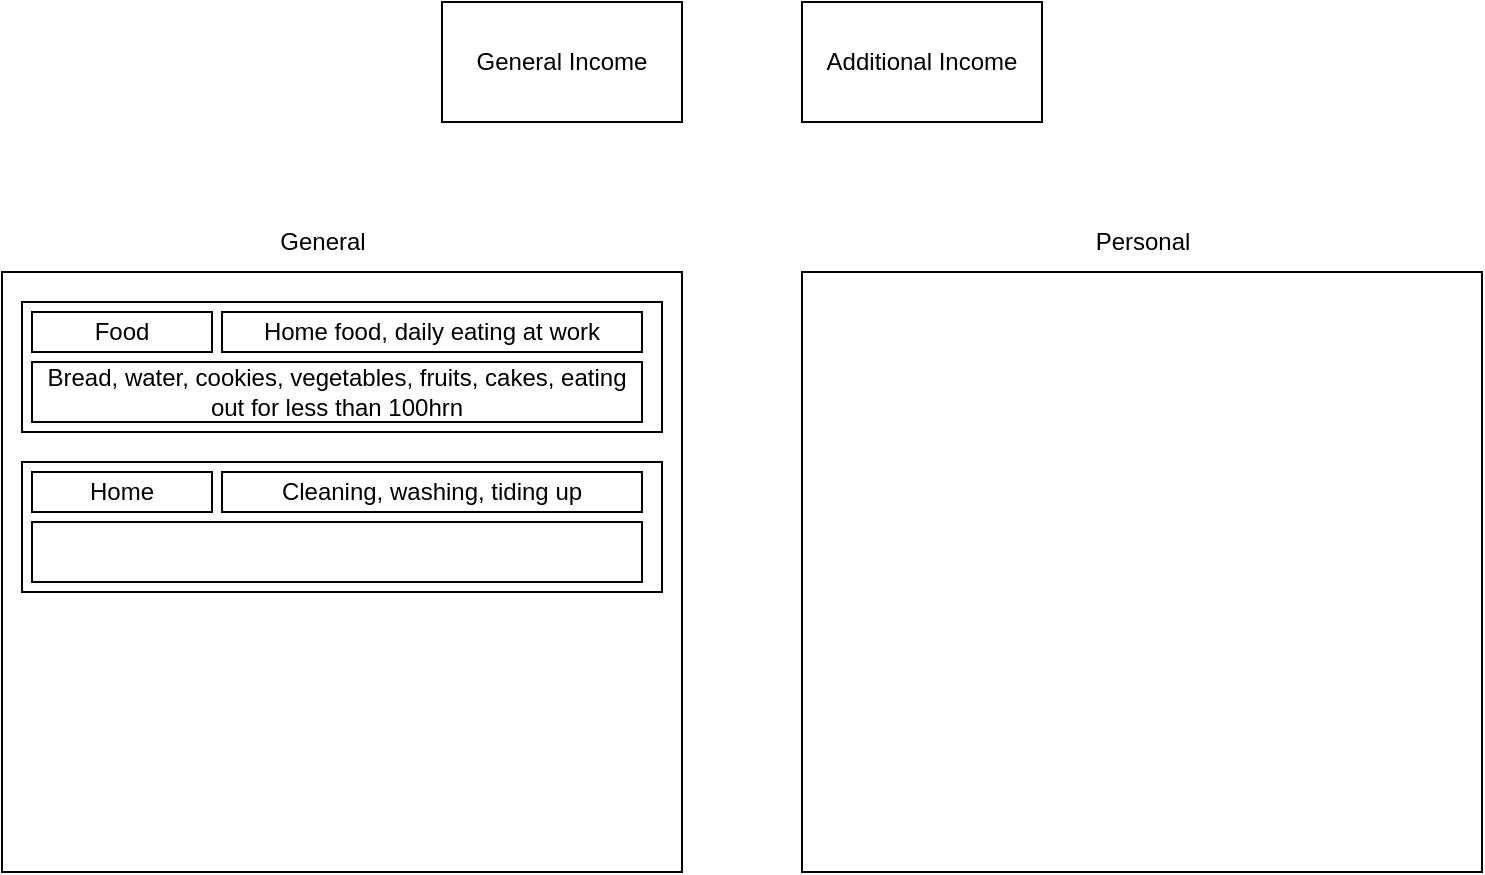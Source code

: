 <mxfile version="13.1.3" type="github">
  <diagram id="laY-fVb17HLf7wiZozy-" name="Page-1">
    <mxGraphModel dx="475" dy="264" grid="1" gridSize="10" guides="1" tooltips="1" connect="1" arrows="1" fold="1" page="1" pageScale="1" pageWidth="827" pageHeight="1169" math="0" shadow="0">
      <root>
        <mxCell id="0" />
        <mxCell id="1" parent="0" />
        <mxCell id="XyNdkiyIVKa8AsfBxNkg-2" value="" style="rounded=0;whiteSpace=wrap;html=1;" vertex="1" parent="1">
          <mxGeometry x="30" y="175" width="340" height="300" as="geometry" />
        </mxCell>
        <mxCell id="XyNdkiyIVKa8AsfBxNkg-3" value="" style="rounded=0;whiteSpace=wrap;html=1;" vertex="1" parent="1">
          <mxGeometry x="430" y="175" width="340" height="300" as="geometry" />
        </mxCell>
        <mxCell id="XyNdkiyIVKa8AsfBxNkg-4" value="General" style="text;html=1;align=center;verticalAlign=middle;resizable=0;points=[];autosize=1;" vertex="1" parent="1">
          <mxGeometry x="160" y="150" width="60" height="20" as="geometry" />
        </mxCell>
        <mxCell id="XyNdkiyIVKa8AsfBxNkg-5" value="Personal" style="text;html=1;align=center;verticalAlign=middle;resizable=0;points=[];autosize=1;" vertex="1" parent="1">
          <mxGeometry x="565" y="150" width="70" height="20" as="geometry" />
        </mxCell>
        <mxCell id="XyNdkiyIVKa8AsfBxNkg-8" value="General Income" style="rounded=0;whiteSpace=wrap;html=1;" vertex="1" parent="1">
          <mxGeometry x="250" y="40" width="120" height="60" as="geometry" />
        </mxCell>
        <mxCell id="XyNdkiyIVKa8AsfBxNkg-9" value="Additional Income" style="rounded=0;whiteSpace=wrap;html=1;" vertex="1" parent="1">
          <mxGeometry x="430" y="40" width="120" height="60" as="geometry" />
        </mxCell>
        <mxCell id="XyNdkiyIVKa8AsfBxNkg-10" value="" style="rounded=0;whiteSpace=wrap;html=1;" vertex="1" parent="1">
          <mxGeometry x="40" y="190" width="320" height="65" as="geometry" />
        </mxCell>
        <mxCell id="XyNdkiyIVKa8AsfBxNkg-11" value="Food" style="rounded=0;whiteSpace=wrap;html=1;" vertex="1" parent="1">
          <mxGeometry x="45" y="195" width="90" height="20" as="geometry" />
        </mxCell>
        <mxCell id="XyNdkiyIVKa8AsfBxNkg-12" value="Home food, daily eating at work" style="rounded=0;whiteSpace=wrap;html=1;" vertex="1" parent="1">
          <mxGeometry x="140" y="195" width="210" height="20" as="geometry" />
        </mxCell>
        <mxCell id="XyNdkiyIVKa8AsfBxNkg-16" value="Bread, water, cookies, vegetables, fruits, cakes, eating out for less than 100hrn" style="rounded=0;whiteSpace=wrap;html=1;" vertex="1" parent="1">
          <mxGeometry x="45" y="220" width="305" height="30" as="geometry" />
        </mxCell>
        <mxCell id="XyNdkiyIVKa8AsfBxNkg-17" value="" style="rounded=0;whiteSpace=wrap;html=1;" vertex="1" parent="1">
          <mxGeometry x="40" y="270" width="320" height="65" as="geometry" />
        </mxCell>
        <mxCell id="XyNdkiyIVKa8AsfBxNkg-18" value="Home" style="rounded=0;whiteSpace=wrap;html=1;" vertex="1" parent="1">
          <mxGeometry x="45" y="275" width="90" height="20" as="geometry" />
        </mxCell>
        <mxCell id="XyNdkiyIVKa8AsfBxNkg-19" value="Cleaning, washing, tiding up" style="rounded=0;whiteSpace=wrap;html=1;" vertex="1" parent="1">
          <mxGeometry x="140" y="275" width="210" height="20" as="geometry" />
        </mxCell>
        <mxCell id="XyNdkiyIVKa8AsfBxNkg-20" value="" style="rounded=0;whiteSpace=wrap;html=1;" vertex="1" parent="1">
          <mxGeometry x="45" y="300" width="305" height="30" as="geometry" />
        </mxCell>
      </root>
    </mxGraphModel>
  </diagram>
</mxfile>
